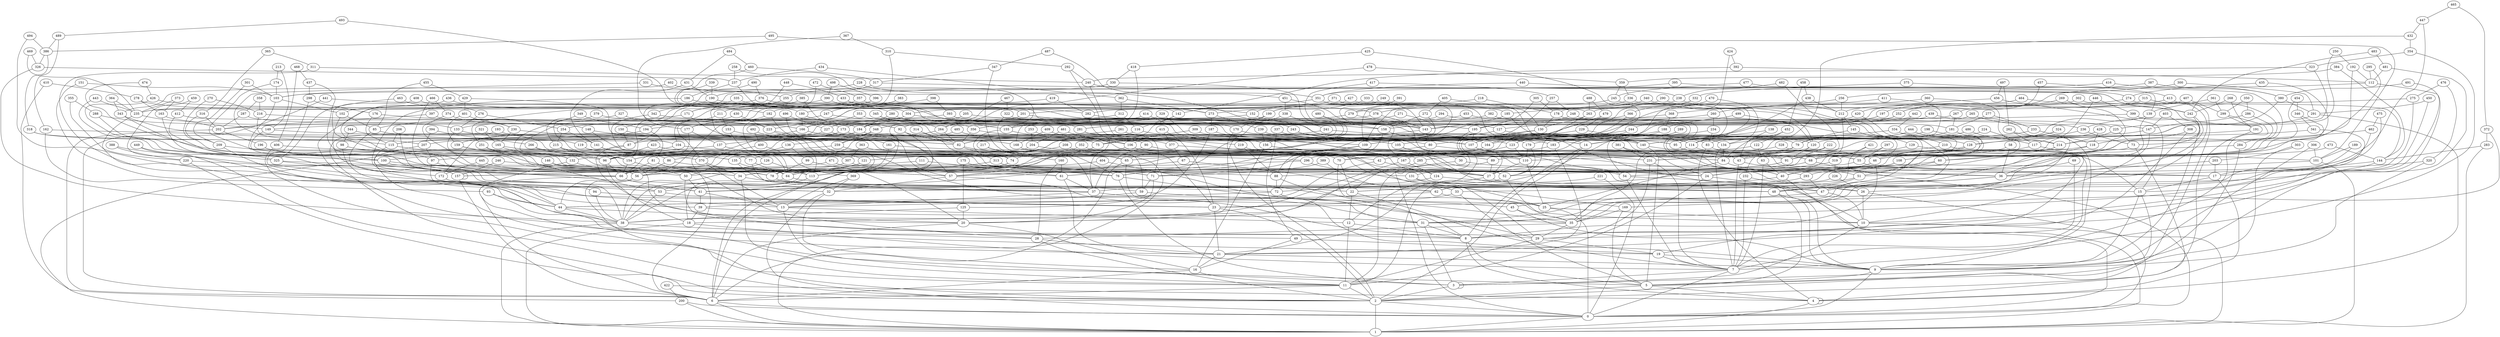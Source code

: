 graph G {
    "104" -- "96";
    "190" -- "177";
    "206" -- "115";
    "64" -- "59";
    "312" -- "254";
    "450" -- "291";
    "466" -- "374";
    "315" -- "212";
    "72" -- "9";
    "136" -- "99";
    "236" -- "73";
    "341" -- "134";
    "326" -- "237";
    "213" -- "149";
    "66" -- "6";
    "142" -- "121";
    "328" -- "154";
    "27" -- "10";
    "408" -- "182";
    "109" -- "61";
    "145" -- "79";
    "318" -- "115";
    "123" -- "110";
    "446" -- "117";
    "278" -- "201";
    "360" -- "214";
    "112" -- "8";
    "456" -- "420";
    "485" -- "377";
    "56" -- "44";
    "15" -- "3";
    "181" -- "79";
    "255" -- "171";
    "75" -- "74";
    "65" -- "35";
    "315" -- "2";
    "278" -- "163";
    "225" -- "214";
    "134" -- "84";
    "440" -- "48";
    "172" -- "41";
    "101" -- "24";
    "149" -- "128";
    "233" -- "164";
    "479" -- "229";
    "116" -- "68";
    "9" -- "0";
    "412" -- "356";
    "385" -- "171";
    "443" -- "325";
    "340" -- "47";
    "63" -- "40";
    "217" -- "160";
    "124" -- "18";
    "429" -- "401";
    "171" -- "70";
    "204" -- "169";
    "78" -- "62";
    "265" -- "147";
    "281" -- "219";
    "10" -- "3";
    "322" -- "143";
    "99" -- "20";
    "152" -- "127";
    "43" -- "36";
    "287" -- "223";
    "194" -- "81";
    "329" -- "43";
    "245" -- "152";
    "261" -- "79";
    "387" -- "197";
    "476" -- "320";
    "254" -- "141";
    "426" -- "378";
    "388" -- "53";
    "27" -- "21";
    "146" -- "56";
    "105" -- "15";
    "229" -- "137";
    "307" -- "131";
    "125" -- "38";
    "145" -- "129";
    "498" -- "396";
    "65" -- "6";
    "270" -- "52";
    "26" -- "10";
    "272" -- "75";
    "93" -- "19";
    "212" -- "32";
    "160" -- "28";
    "89" -- "0";
    "373" -- "235";
    "439" -- "348";
    "233" -- "118";
    "214" -- "57";
    "223" -- "57";
    "252" -- "14";
    "239" -- "140";
    "409" -- "90";
    "418" -- "330";
    "226" -- "26";
    "435" -- "214";
    "439" -- "9";
    "231" -- "7";
    "109" -- "64";
    "267" -- "181";
    "470" -- "134";
    "147" -- "10";
    "98" -- "96";
    "271" -- "132";
    "290" -- "279";
    "48" -- "9";
    "325" -- "172";
    "370" -- "34";
    "270" -- "216";
    "342" -- "285";
    "444" -- "293";
    "35" -- "29";
    "170" -- "2";
    "401" -- "159";
    "115" -- "57";
    "96" -- "18";
    "289" -- "123";
    "111" -- "38";
    "305" -- "195";
    "265" -- "158";
    "349" -- "194";
    "300" -- "291";
    "387" -- "380";
    "95" -- "91";
    "88" -- "8";
    "55" -- "54";
    "122" -- "63";
    "181" -- "55";
    "110" -- "27";
    "186" -- "142";
    "260" -- "234";
    "470" -- "366";
    "71" -- "20";
    "498" -- "390";
    "256" -- "109";
    "41" -- "13";
    "384" -- "144";
    "407" -- "299";
    "94" -- "23";
    "59" -- "35";
    "142" -- "116";
    "100" -- "34";
    "113" -- "53";
    "42" -- "36";
    "164" -- "135";
    "38" -- "28";
    "322" -- "1";
    "418" -- "207";
    "458" -- "438";
    "323" -- "225";
    "349" -- "96";
    "137" -- "97";
    "435" -- "274";
    "79" -- "77";
    "403" -- "147";
    "177" -- "66";
    "187" -- "107";
    "497" -- "262";
    "3" -- "2";
    "249" -- "201";
    "205" -- "96";
    "398" -- "223";
    "25" -- "10";
    "57" -- "31";
    "53" -- "23";
    "268" -- "242";
    "348" -- "259";
    "217" -- "65";
    "219" -- "88";
    "380" -- "291";
    "40" -- "32";
    "180" -- "92";
    "333" -- "273";
    "36" -- "35";
    "209" -- "38";
    "229" -- "140";
    "32" -- "16";
    "440" -- "351";
    "45" -- "35";
    "274" -- "169";
    "479" -- "107";
    "127" -- "75";
    "209" -- "77";
    "86" -- "56";
    "308" -- "118";
    "201" -- "195";
    "390" -- "158";
    "280" -- "134";
    "496" -- "57";
    "82" -- "76";
    "100" -- "37";
    "200" -- "0";
    "162" -- "93";
    "91" -- "76";
    "297" -- "55";
    "293" -- "47";
    "316" -- "202";
    "473" -- "144";
    "154" -- "66";
    "234" -- "83";
    "163" -- "66";
    "92" -- "38";
    "318" -- "119";
    "347" -- "65";
    "243" -- "83";
    "237" -- "186";
    "410" -- "200";
    "451" -- "338";
    "69" -- "19";
    "497" -- "456";
    "116" -- "82";
    "361" -- "299";
    "103" -- "102";
    "200" -- "1";
    "472" -- "307";
    "314" -- "313";
    "357" -- "185";
    "228" -- "14";
    "102" -- "41";
    "80" -- "72";
    "311" -- "240";
    "426" -- "100";
    "38" -- "1";
    "378" -- "143";
    "8" -- "5";
    "77" -- "37";
    "254" -- "215";
    "176" -- "115";
    "348" -- "136";
    "354" -- "323";
    "15" -- "9";
    "401" -- "230";
    "482" -- "68";
    "384" -- "359";
    "195" -- "11";
    "246" -- "71";
    "138" -- "43";
    "63" -- "7";
    "362" -- "273";
    "216" -- "75";
    "264" -- "82";
    "351" -- "182";
    "300" -- "256";
    "210" -- "167";
    "46" -- "8";
    "132" -- "78";
    "252" -- "143";
    "219" -- "167";
    "128" -- "70";
    "396" -- "211";
    "335" -- "235";
    "495" -- "386";
    "42" -- "39";
    "195" -- "107";
    "382" -- "181";
    "11" -- "2";
    "458" -- "452";
    "491" -- "10";
    "294" -- "293";
    "298" -- "39";
    "301" -- "103";
    "358" -- "216";
    "241" -- "120";
    "24" -- "1";
    "164" -- "61";
    "93" -- "44";
    "199" -- "194";
    "242" -- "55";
    "431" -- "141";
    "337" -- "114";
    "282" -- "24";
    "76" -- "45";
    "271" -- "184";
    "333" -- "106";
    "355" -- "220";
    "49" -- "16";
    "280" -- "184";
    "394" -- "207";
    "90" -- "37";
    "19" -- "9";
    "126" -- "66";
    "177" -- "137";
    "319" -- "76";
    "421" -- "62";
    "266" -- "154";
    "355" -- "288";
    "173" -- "157";
    "433" -- "282";
    "198" -- "95";
    "230" -- "105";
    "429" -- "168";
    "374" -- "78";
    "454" -- "346";
    "468" -- "406";
    "139" -- "36";
    "141" -- "70";
    "175" -- "76";
    "206" -- "56";
    "428" -- "118";
    "379" -- "215";
    "167" -- "38";
    "144" -- "17";
    "218" -- "109";
    "74" -- "41";
    "391" -- "279";
    "10" -- "1";
    "292" -- "240";
    "127" -- "40";
    "159" -- "61";
    "330" -- "41";
    "375" -- "332";
    "30" -- "24";
    "84" -- "25";
    "469" -- "235";
    "50" -- "49";
    "480" -- "113";
    "166" -- "106";
    "168" -- "23";
    "361" -- "139";
    "419" -- "282";
    "184" -- "95";
    "393" -- "149";
    "415" -- "23";
    "158" -- "107";
    "174" -- "34";
    "32" -- "0";
    "218" -- "178";
    "296" -- "27";
    "92" -- "82";
    "156" -- "16";
    "485" -- "135";
    "494" -- "386";
    "41" -- "39";
    "60" -- "52";
    "423" -- "96";
    "37" -- "31";
    "73" -- "60";
    "68" -- "0";
    "33" -- "23";
    "406" -- "370";
    "136" -- "50";
    "309" -- "75";
    "402" -- "351";
    "413" -- "46";
    "144" -- "9";
    "226" -- "22";
    "196" -- "132";
    "466" -- "56";
    "70" -- "25";
    "154" -- "50";
    "263" -- "130";
    "309" -- "114";
    "21" -- "16";
    "175" -- "125";
    "102" -- "85";
    "304" -- "56";
    "75" -- "34";
    "210" -- "7";
    "313" -- "34";
    "287" -- "202";
    "39" -- "18";
    "489" -- "162";
    "174" -- "103";
    "99" -- "78";
    "250" -- "123";
    "31" -- "8";
    "375" -- "24";
    "493" -- "489";
    "400" -- "369";
    "358" -- "287";
    "158" -- "88";
    "49" -- "19";
    "489" -- "386";
    "383" -- "370";
    "438" -- "53";
    "441" -- "273";
    "257" -- "12";
    "132" -- "5";
    "292" -- "156";
    "183" -- "65";
    "350" -- "299";
    "457" -- "356";
    "215" -- "86";
    "475" -- "462";
    "268" -- "191";
    "346" -- "40";
    "446" -- "399";
    "402" -- "343";
    "477" -- "139";
    "18" -- "1";
    "248" -- "225";
    "457" -- "413";
    "499" -- "244";
    "492" -- "161";
    "180" -- "166";
    "344" -- "74";
    "430" -- "133";
    "222" -- "131";
    "151" -- "103";
    "283" -- "1";
    "324" -- "128";
    "456" -- "15";
    "371" -- "180";
    "327" -- "86";
    "83" -- "55";
    "205" -- "143";
    "114" -- "35";
    "43" -- "7";
    "258" -- "237";
    "227" -- "6";
    "216" -- "166";
    "197" -- "105";
    "267" -- "92";
    "378" -- "168";
    "264" -- "259";
    "133" -- "76";
    "306" -- "101";
    "299" -- "7";
    "370" -- "13";
    "193" -- "2";
    "455" -- "429";
    "40" -- "0";
    "449" -- "2";
    "176" -- "148";
    "220" -- "2";
    "50" -- "41";
    "329" -- "227";
    "403" -- "308";
    "471" -- "10";
    "130" -- "80";
    "483" -- "481";
    "332" -- "185";
    "421" -- "319";
    "148" -- "80";
    "4" -- "1";
    "428" -- "285";
    "293" -- "72";
    "447" -- "432";
    "189" -- "101";
    "47" -- "45";
    "262" -- "35";
    "269" -- "252";
    "61" -- "37";
    "477" -- "245";
    "173" -- "75";
    "324" -- "120";
    "327" -- "184";
    "295" -- "68";
    "417" -- "156";
    "442" -- "334";
    "119" -- "65";
    "12" -- "8";
    "411" -- "114";
    "369" -- "32";
    "259" -- "8";
    "467" -- "166";
    "461" -- "124";
    "26" -- "0";
    "220" -- "157";
    "284" -- "91";
    "321" -- "113";
    "419" -- "64";
    "328" -- "101";
    "122" -- "100";
    "459" -- "44";
    "427" -- "120";
    "5" -- "4";
    "201" -- "184";
    "121" -- "50";
    "185" -- "140";
    "430" -- "223";
    "59" -- "44";
    "143" -- "80";
    "162" -- "82";
    "310" -- "292";
    "494" -- "157";
    "202" -- "196";
    "125" -- "20";
    "388" -- "220";
    "307" -- "56";
    "135" -- "72";
    "275" -- "15";
    "71" -- "59";
    "155" -- "106";
    "395" -- "274";
    "453" -- "155";
    "225" -- "73";
    "276" -- "133";
    "12" -- "11";
    "460" -- "143";
    "369" -- "13";
    "128" -- "68";
    "366" -- "202";
    "153" -- "140";
    "455" -- "85";
    "236" -- "232";
    "471" -- "157";
    "193" -- "109";
    "460" -- "317";
    "383" -- "247";
    "274" -- "178";
    "196" -- "78";
    "13" -- "3";
    "437" -- "298";
    "459" -- "412";
    "148" -- "110";
    "286" -- "147";
    "366" -- "164";
    "259" -- "96";
    "31" -- "3";
    "288" -- "64";
    "82" -- "74";
    "303" -- "203";
    "183" -- "21";
    "96" -- "66";
    "19" -- "7";
    "135" -- "64";
    "372" -- "23";
    "441" -- "6";
    "179" -- "52";
    "108" -- "24";
    "474" -- "154";
    "153" -- "64";
    "149" -- "56";
    "114" -- "46";
    "7" -- "0";
    "320" -- "36";
    "365" -- "316";
    "16" -- "11";
    "319" -- "226";
    "103" -- "100";
    "345" -- "264";
    "321" -- "165";
    "314" -- "82";
    "170" -- "14";
    "119" -- "77";
    "67" -- "62";
    "352" -- "17";
    "182" -- "78";
    "111" -- "61";
    "364" -- "343";
    "105" -- "30";
    "47" -- "10";
    "198" -- "55";
    "425" -- "70";
    "445" -- "172";
    "438" -- "212";
    "476" -- "275";
    "312" -- "116";
    "203" -- "36";
    "248" -- "65";
    "235" -- "202";
    "84" -- "51";
    "317" -- "242";
    "118" -- "84";
    "253" -- "57";
    "474" -- "426";
    "85" -- "13";
    "165" -- "52";
    "185" -- "143";
    "451" -- "48";
    "55" -- "17";
    "101" -- "1";
    "171" -- "85";
    "350" -- "286";
    "2" -- "0";
    "138" -- "14";
    "51" -- "48";
    "436" -- "180";
    "462" -- "73";
    "343" -- "183";
    "442" -- "127";
    "191" -- "2";
    "126" -- "113";
    "279" -- "143";
    "204" -- "96";
    "61" -- "21";
    "97" -- "50";
    "184" -- "172";
    "352" -- "77";
    "463" -- "325";
    "486" -- "95";
    "308" -- "21";
    "488" -- "263";
    "251" -- "53";
    "304" -- "158";
    "362" -- "312";
    "3" -- "3";
    "159" -- "146";
    "414" -- "173";
    "487" -- "347";
    "56" -- "2";
    "57" -- "32";
    "157" -- "6";
    "139" -- "83";
    "104" -- "84";
    "166" -- "6";
    "203" -- "17";
    "62" -- "13";
    "331" -- "255";
    "390" -- "102";
    "242" -- "26";
    "167" -- "124";
    "58" -- "55";
    "87" -- "1";
    "54" -- "47";
    "121" -- "56";
    "48" -- "5";
    "95" -- "46";
    "197" -- "188";
    "258" -- "155";
    "380" -- "14";
    "411" -- "368";
    "320" -- "9";
    "472" -- "357";
    "272" -- "158";
    "237" -- "170";
    "263" -- "52";
    "449" -- "325";
    "447" -- "51";
    "475" -- "62";
    "294" -- "155";
    "310" -- "104";
    "168" -- "59";
    "131" -- "48";
    "108" -- "27";
    "339" -- "195";
    "286" -- "284";
    "169" -- "5";
    "120" -- "91";
    "462" -- "48";
    "493" -- "304";
    "7" -- "3";
    "129" -- "91";
    "389" -- "71";
    "434" -- "362";
    "87" -- "20";
    "88" -- "72";
    "152" -- "6";
    "189" -- "17";
    "376" -- "342";
    "112" -- "103";
    "253" -- "204";
    "417" -- "257";
    "79" -- "43";
    "386" -- "326";
    "342" -- "243";
    "313" -- "24";
    "151" -- "44";
    "389" -- "33";
    "58" -- "36";
    "363" -- "307";
    "90" -- "68";
    "212" -- "145";
    "221" -- "0";
    "490" -- "376";
    "281" -- "71";
    "178" -- "130";
    "224" -- "114";
    "169" -- "35";
    "306" -- "9";
    "113" -- "38";
    "373" -- "163";
    "391" -- "231";
    "422" -- "200";
    "354" -- "7";
    "247" -- "95";
    "302" -- "282";
    "28" -- "2";
    "131" -- "29";
    "262" -- "117";
    "448" -- "150";
    "223" -- "121";
    "60" -- "51";
    "249" -- "14";
    "336" -- "114";
    "323" -- "240";
    "365" -- "311";
    "52" -- "35";
    "83" -- "4";
    "338" -- "20";
    "434" -- "237";
    "232" -- "26";
    "330" -- "255";
    "67" -- "57";
    "222" -- "110";
    "91" -- "88";
    "207" -- "11";
    "240" -- "110";
    "45" -- "9";
    "496" -- "227";
    "452" -- "122";
    "363" -- "37";
    "303" -- "5";
    "28" -- "21";
    "337" -- "49";
    "251" -- "135";
    "450" -- "31";
    "228" -- "103";
    "211" -- "87";
    "295" -- "112";
    "186" -- "32";
    "298" -- "176";
    "484" -- "460";
    "488" -- "479";
    "490" -- "251";
    "464" -- "263";
    "5" -- "2";
    "89" -- "27";
    "123" -- "71";
    "14" -- "2";
    "448" -- "433";
    "117" -- "29";
    "23" -- "2";
    "97" -- "94";
    "486" -- "117";
    "244" -- "109";
    "341" -- "8";
    "238" -- "212";
    "147" -- "115";
    "74" -- "64";
    "311" -- "23";
    "420" -- "92";
    "465" -- "372";
    "256" -- "212";
    "110" -- "25";
    "317" -- "190";
    "405" -- "272";
    "232" -- "7";
    "424" -- "179";
    "33" -- "5";
    "35" -- "28";
    "277" -- "181";
    "495" -- "101";
    "215" -- "8";
    "408" -- "135";
    "413" -- "378";
    "334" -- "140";
    "16" -- "6";
    "420" -- "210";
    "221" -- "41";
    "94" -- "38";
    "23" -- "21";
    "468" -- "437";
    "124" -- "47";
    "412" -- "66";
    "377" -- "67";
    "381" -- "231";
    "235" -- "44";
    "386" -- "318";
    "398" -- "393";
    "36" -- "31";
    "356" -- "82";
    "404" -- "78";
    "192" -- "46";
    "188" -- "183";
    "133" -- "104";
    "345" -- "281";
    "399" -- "9";
    "20" -- "16";
    "299" -- "191";
    "73" -- "4";
    "491" -- "380";
    "404" -- "29";
    "423" -- "42";
    "44" -- "38";
    "53" -- "38";
    "279" -- "264";
    "255" -- "154";
    "339" -- "190";
    "106" -- "37";
    "178" -- "84";
    "155" -- "74";
    "11" -- "6";
    "284" -- "5";
    "367" -- "348";
    "409" -- "168";
    "20" -- "6";
    "199" -- "170";
    "247" -- "177";
    "86" -- "71";
    "346" -- "341";
    "452" -- "84";
    "188" -- "107";
    "98" -- "29";
    "400" -- "370";
    "140" -- "5";
    "364" -- "235";
    "289" -- "54";
    "367" -- "310";
    "250" -- "192";
    "424" -- "392";
    "150" -- "123";
    "288" -- "149";
    "37" -- "13";
    "381" -- "40";
    "187" -- "125";
    "241" -- "154";
    "356" -- "25";
    "257" -- "248";
    "21" -- "9";
    "244" -- "123";
    "157" -- "157";
    "260" -- "195";
    "240" -- "238";
    "120" -- "89";
    "194" -- "159";
    "285" -- "27";
    "325" -- "113";
    "469" -- "326";
    "405" -- "130";
    "13" -- "12";
    "266" -- "54";
    "22" -- "12";
    "481" -- "33";
    "44" -- "20";
    "371" -- "9";
    "487" -- "451";
    "224" -- "22";
    "72" -- "44";
    "316" -- "209";
    "480" -- "158";
    "238" -- "109";
    "68" -- "64";
    "51" -- "37";
    "190" -- "152";
    "392" -- "112";
    "399" -- "195";
    "77" -- "64";
    "275" -- "267";
    "9" -- "5";
    "76" -- "3";
    "78" -- "37";
    "467" -- "322";
    "137" -- "126";
    "106" -- "89";
    "414" -- "54";
    "64" -- "18";
    "29" -- "19";
    "482" -- "238";
    "25" -- "0";
    "427" -- "304";
    "34" -- "11";
    "118" -- "47";
    "85" -- "82";
    "326" -- "38";
    "422" -- "4";
    "454" -- "24";
    "432" -- "296";
    "359" -- "245";
    "407" -- "252";
    "4" -- "4";
    "52" -- "11";
    "246" -- "157";
    "332" -- "82";
    "30" -- "20";
    "335" -- "280";
    "397" -- "202";
    "392" -- "142";
    "445" -- "64";
    "39" -- "31";
    "395" -- "351";
    "453" -- "120";
    "379" -- "173";
    "305" -- "178";
    "163" -- "133";
    "269" -- "43";
    "461" -- "204";
    "179" -- "110";
    "410" -- "278";
    "277" -- "233";
    "347" -- "317";
    "107" -- "43";
    "376" -- "263";
    "499" -- "55";
    "282" -- "236";
    "150" -- "87";
    "291" -- "236";
    "334" -- "231";
    "372" -- "283";
    "343" -- "97";
    "481" -- "112";
    "397" -- "243";
    "214" -- "60";
    "432" -- "354";
    "29" -- "11";
    "273" -- "187";
    "415" -- "377";
    "302" -- "144";
    "344" -- "98";
    "436" -- "296";
    "8" -- "4";
    "141" -- "77";
    "17" -- "4";
    "208" -- "86";
    "66" -- "41";
    "483" -- "242";
    "2" -- "1";
    "338" -- "241";
    "34" -- "22";
    "290" -- "31";
    "416" -- "235";
    "444" -- "140";
    "393" -- "214";
    "360" -- "260";
    "437" -- "57";
    "160" -- "61";
    "161" -- "91";
    "351" -- "143";
    "291" -- "4";
    "353" -- "166";
    "463" -- "276";
    "443" -- "235";
    "374" -- "230";
    "70" -- "22";
    "182" -- "177";
    "18" -- "7";
    "208" -- "48";
    "202" -- "6";
    "368" -- "188";
    "406" -- "11";
    "107" -- "24";
    "213" -- "174";
    "231" -- "29";
    "6" -- "0";
    "54" -- "7";
    "161" -- "64";
    "24" -- "11";
    "146" -- "88";
    "140" -- "46";
    "69" -- "40";
    "191" -- "128";
    "478" -- "359";
    "431" -- "190";
    "301" -- "209";
    "172" -- "38";
    "211" -- "153";
    "331" -- "207";
    "6" -- "1";
    "62" -- "25";
    "484" -- "431";
    "336" -- "199";
    "227" -- "119";
    "357" -- "21";
    "285" -- "22";
    "81" -- "66";
    "17" -- "15";
    "465" -- "447";
    "297" -- "231";
    "22" -- "7";
    "359" -- "336";
    "230" -- "165";
    "433" -- "155";
    "115" -- "32";
    "80" -- "55";
    "143" -- "56";
    "245" -- "42";
    "0" -- "1";
    "296" -- "113";
    "14" -- "8";
    "243" -- "164";
    "81" -- "28";
    "46" -- "40";
    "117" -- "46";
    "239" -- "156";
    "425" -- "418";
    "283" -- "144";
    "129" -- "15";
    "273" -- "239";
    "134" -- "7";
    "464" -- "242";
    "165" -- "132";
    "394" -- "266";
    "156" -- "26";
    "416" -- "380";
    "207" -- "97";
    "261" -- "87";
    "473" -- "108";
    "396" -- "194";
    "130" -- "27";
    "492" -- "400";
    "385" -- "92";
    "353" -- "179";
    "377" -- "27";
    "382" -- "281";
    "276" -- "254";
    "340" -- "199";
    "368" -- "115";
    "234" -- "183";
    "192" -- "112";
    "478" -- "264";
}

